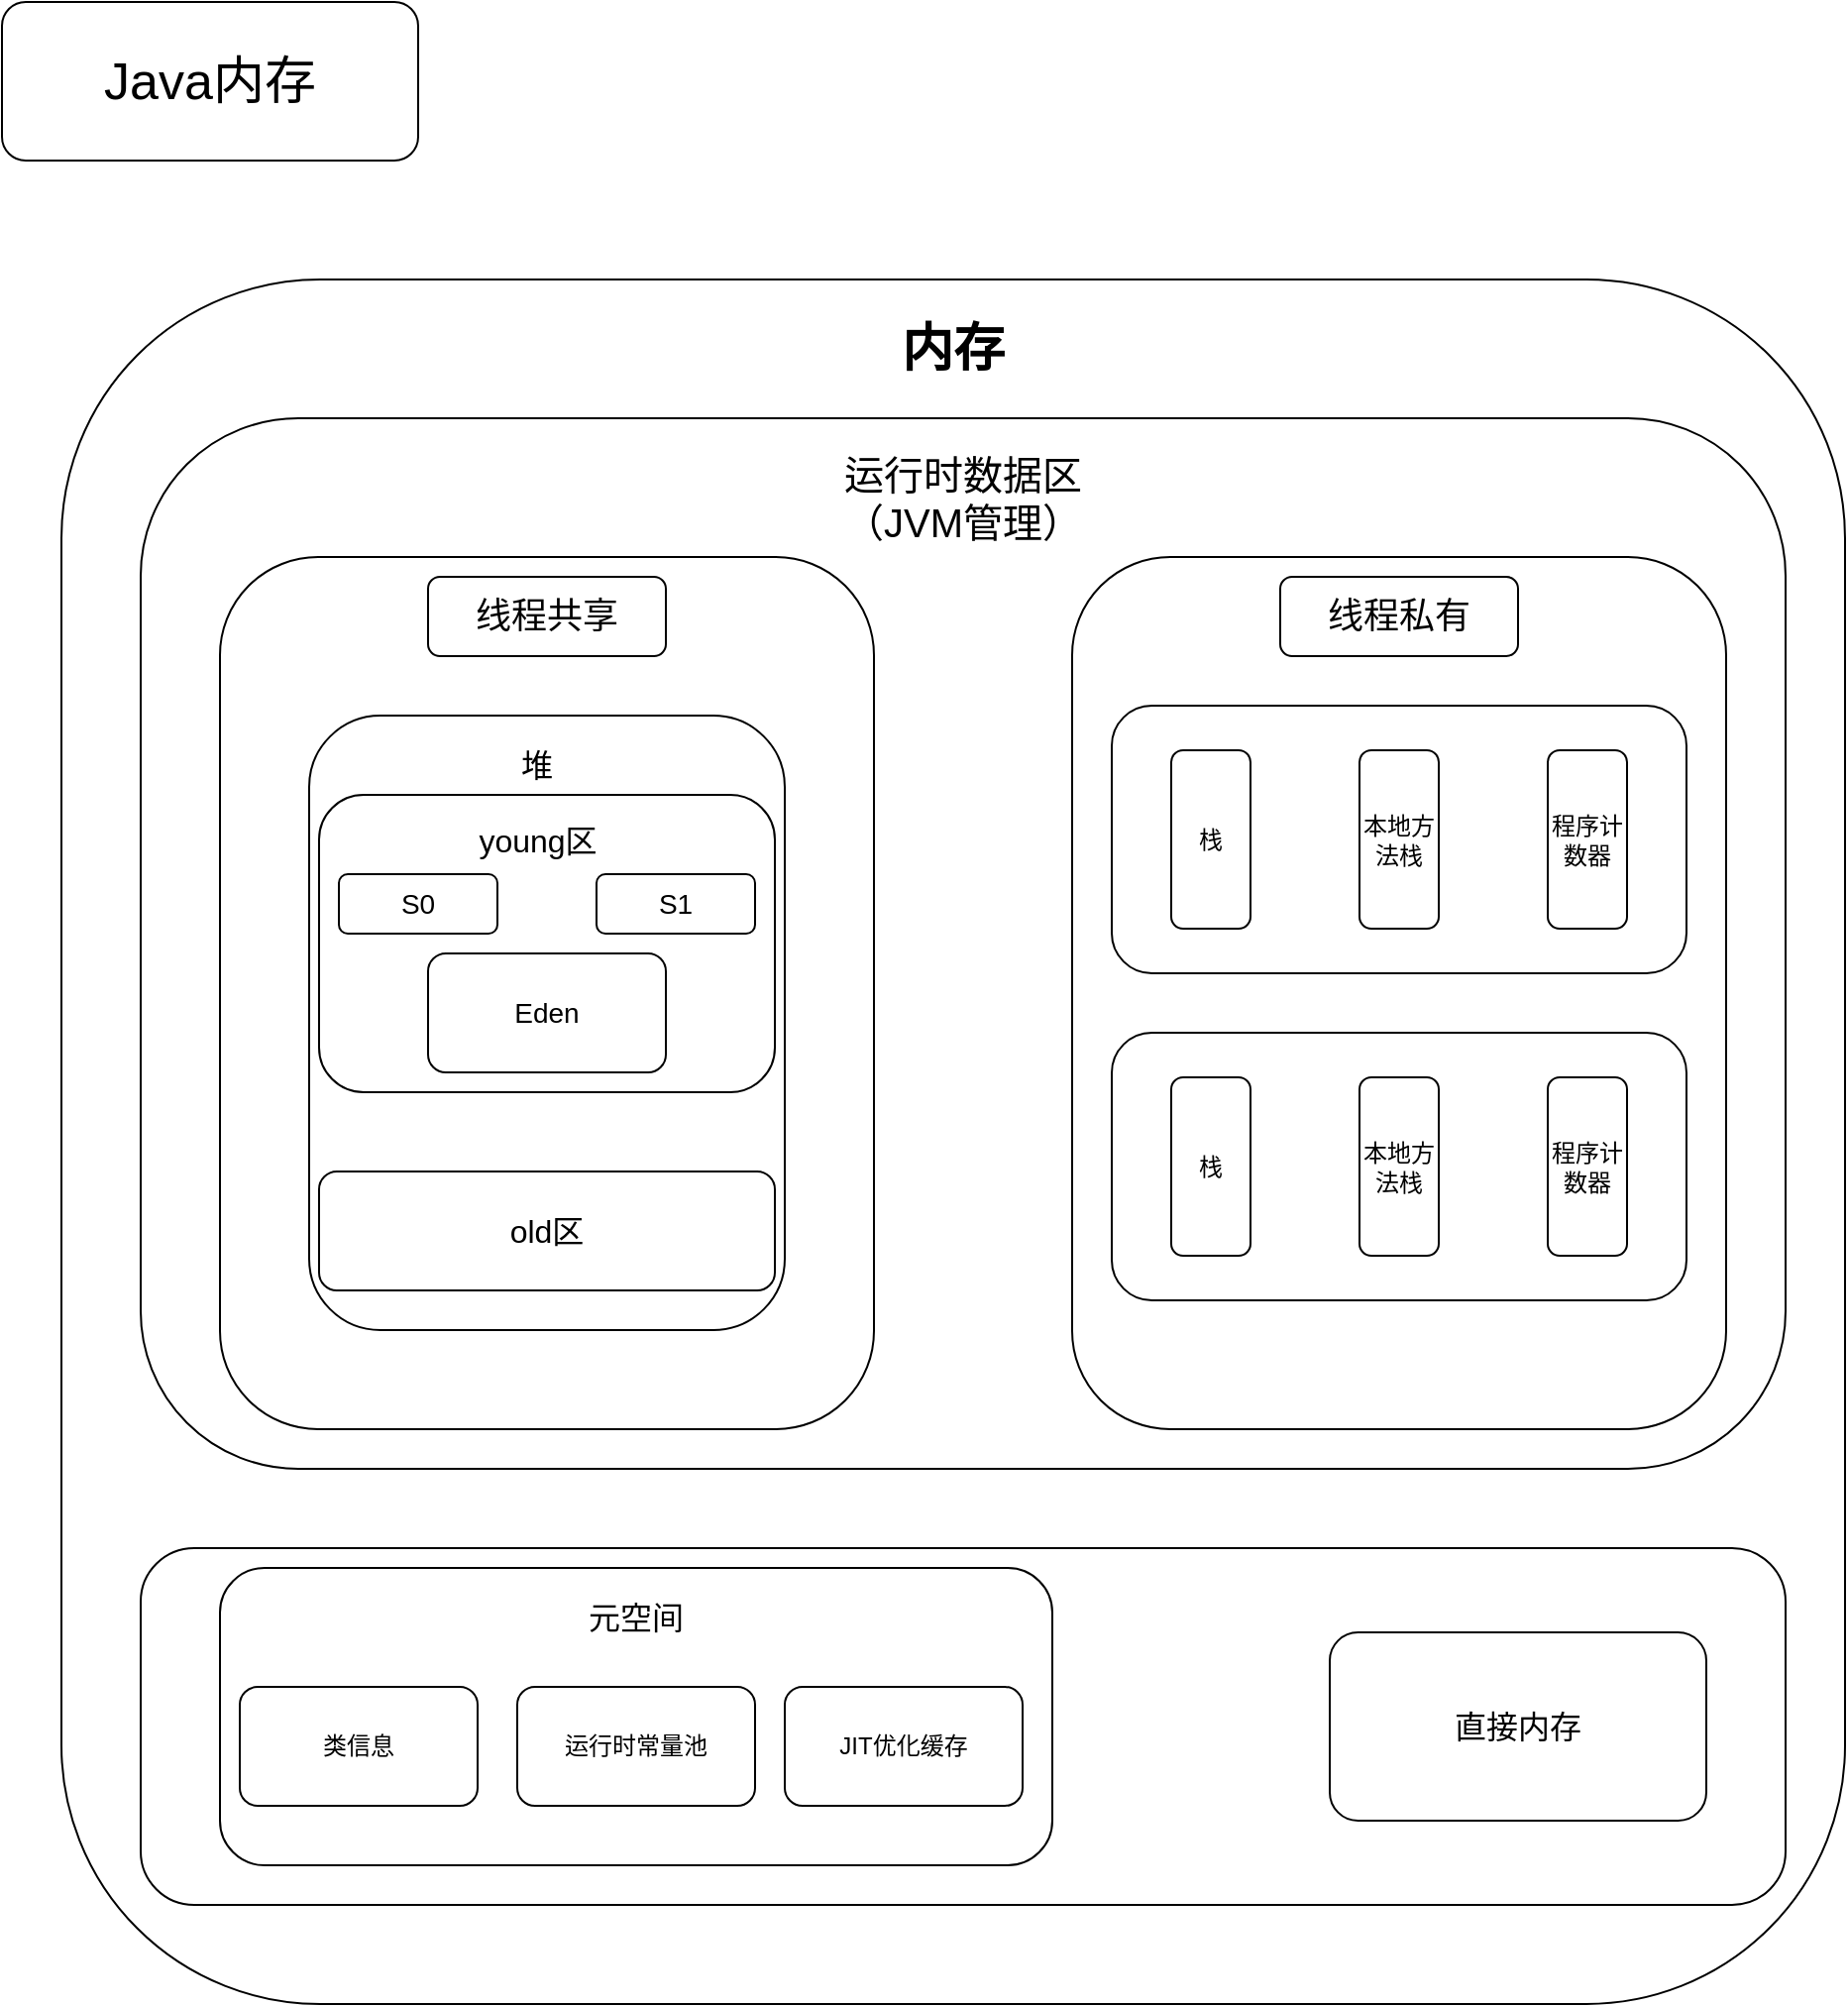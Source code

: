 <mxfile version="27.1.4">
  <diagram name="第 1 页" id="I5WMgqBB8YiZXiteyFUZ">
    <mxGraphModel dx="1042" dy="562" grid="1" gridSize="10" guides="1" tooltips="1" connect="1" arrows="1" fold="1" page="1" pageScale="1" pageWidth="827" pageHeight="1169" math="0" shadow="0">
      <root>
        <mxCell id="0" />
        <mxCell id="1" parent="0" />
        <mxCell id="KyOsXFHxeQDrwMk6h1Q3-1" value="&lt;font style=&quot;font-size: 26px;&quot;&gt;Java内存&lt;/font&gt;" style="rounded=1;whiteSpace=wrap;html=1;" parent="1" vertex="1">
          <mxGeometry x="20" y="10" width="210" height="80" as="geometry" />
        </mxCell>
        <mxCell id="KyOsXFHxeQDrwMk6h1Q3-7" value="" style="rounded=1;whiteSpace=wrap;html=1;" parent="1" vertex="1">
          <mxGeometry x="50" y="150" width="900" height="870" as="geometry" />
        </mxCell>
        <mxCell id="KyOsXFHxeQDrwMk6h1Q3-8" value="" style="rounded=1;whiteSpace=wrap;html=1;" parent="1" vertex="1">
          <mxGeometry x="90" y="220" width="830" height="530" as="geometry" />
        </mxCell>
        <mxCell id="KyOsXFHxeQDrwMk6h1Q3-12" value="" style="rounded=1;whiteSpace=wrap;html=1;" parent="1" vertex="1">
          <mxGeometry x="90" y="790" width="830" height="180" as="geometry" />
        </mxCell>
        <mxCell id="ghnJ802TNV-xx4-BfUkp-1" value="" style="rounded=1;whiteSpace=wrap;html=1;" vertex="1" parent="1">
          <mxGeometry x="130" y="290" width="330" height="440" as="geometry" />
        </mxCell>
        <mxCell id="ghnJ802TNV-xx4-BfUkp-3" value="&lt;b&gt;&lt;font style=&quot;font-size: 26px;&quot;&gt;内存&lt;/font&gt;&lt;/b&gt;" style="rounded=1;whiteSpace=wrap;html=1;strokeColor=none;" vertex="1" parent="1">
          <mxGeometry x="440" y="160" width="120" height="50" as="geometry" />
        </mxCell>
        <mxCell id="ghnJ802TNV-xx4-BfUkp-4" value="&lt;font style=&quot;font-size: 20px;&quot;&gt;运行时数据区&lt;/font&gt;&lt;div&gt;&lt;font style=&quot;font-size: 20px;&quot;&gt;（JVM管理）&lt;/font&gt;&lt;/div&gt;" style="rounded=1;whiteSpace=wrap;html=1;strokeColor=none;" vertex="1" parent="1">
          <mxGeometry x="435" y="230" width="140" height="60" as="geometry" />
        </mxCell>
        <mxCell id="ghnJ802TNV-xx4-BfUkp-5" value="" style="rounded=1;whiteSpace=wrap;html=1;" vertex="1" parent="1">
          <mxGeometry x="560" y="290" width="330" height="440" as="geometry" />
        </mxCell>
        <mxCell id="ghnJ802TNV-xx4-BfUkp-6" value="&lt;font style=&quot;font-size: 18px;&quot;&gt;线程共享&lt;/font&gt;" style="rounded=1;whiteSpace=wrap;html=1;" vertex="1" parent="1">
          <mxGeometry x="235" y="300" width="120" height="40" as="geometry" />
        </mxCell>
        <mxCell id="ghnJ802TNV-xx4-BfUkp-7" value="&lt;font style=&quot;font-size: 18px;&quot;&gt;线程私有&lt;/font&gt;" style="rounded=1;whiteSpace=wrap;html=1;" vertex="1" parent="1">
          <mxGeometry x="665" y="300" width="120" height="40" as="geometry" />
        </mxCell>
        <mxCell id="ghnJ802TNV-xx4-BfUkp-8" value="" style="rounded=1;whiteSpace=wrap;html=1;" vertex="1" parent="1">
          <mxGeometry x="175" y="370" width="240" height="310" as="geometry" />
        </mxCell>
        <mxCell id="ghnJ802TNV-xx4-BfUkp-9" value="&lt;font style=&quot;font-size: 16px;&quot;&gt;堆&lt;/font&gt;" style="rounded=1;whiteSpace=wrap;html=1;strokeColor=none;" vertex="1" parent="1">
          <mxGeometry x="230" y="380" width="120" height="30" as="geometry" />
        </mxCell>
        <mxCell id="ghnJ802TNV-xx4-BfUkp-10" value="" style="rounded=1;whiteSpace=wrap;html=1;" vertex="1" parent="1">
          <mxGeometry x="580" y="365" width="290" height="135" as="geometry" />
        </mxCell>
        <mxCell id="ghnJ802TNV-xx4-BfUkp-12" value="栈" style="rounded=1;whiteSpace=wrap;html=1;" vertex="1" parent="1">
          <mxGeometry x="610" y="387.5" width="40" height="90" as="geometry" />
        </mxCell>
        <mxCell id="ghnJ802TNV-xx4-BfUkp-13" value="本地方法栈" style="rounded=1;whiteSpace=wrap;html=1;" vertex="1" parent="1">
          <mxGeometry x="705" y="387.5" width="40" height="90" as="geometry" />
        </mxCell>
        <mxCell id="ghnJ802TNV-xx4-BfUkp-14" value="程序计数器" style="rounded=1;whiteSpace=wrap;html=1;" vertex="1" parent="1">
          <mxGeometry x="800" y="387.5" width="40" height="90" as="geometry" />
        </mxCell>
        <mxCell id="ghnJ802TNV-xx4-BfUkp-16" value="" style="rounded=1;whiteSpace=wrap;html=1;" vertex="1" parent="1">
          <mxGeometry x="580" y="530" width="290" height="135" as="geometry" />
        </mxCell>
        <mxCell id="ghnJ802TNV-xx4-BfUkp-17" value="栈" style="rounded=1;whiteSpace=wrap;html=1;" vertex="1" parent="1">
          <mxGeometry x="610" y="552.5" width="40" height="90" as="geometry" />
        </mxCell>
        <mxCell id="ghnJ802TNV-xx4-BfUkp-18" value="本地方法栈" style="rounded=1;whiteSpace=wrap;html=1;" vertex="1" parent="1">
          <mxGeometry x="705" y="552.5" width="40" height="90" as="geometry" />
        </mxCell>
        <mxCell id="ghnJ802TNV-xx4-BfUkp-19" value="程序计数器" style="rounded=1;whiteSpace=wrap;html=1;" vertex="1" parent="1">
          <mxGeometry x="800" y="552.5" width="40" height="90" as="geometry" />
        </mxCell>
        <mxCell id="ghnJ802TNV-xx4-BfUkp-20" value="" style="rounded=1;whiteSpace=wrap;html=1;" vertex="1" parent="1">
          <mxGeometry x="130" y="800" width="420" height="150" as="geometry" />
        </mxCell>
        <mxCell id="ghnJ802TNV-xx4-BfUkp-21" value="&lt;font style=&quot;font-size: 16px;&quot;&gt;直接内存&lt;/font&gt;" style="rounded=1;whiteSpace=wrap;html=1;" vertex="1" parent="1">
          <mxGeometry x="690" y="832.5" width="190" height="95" as="geometry" />
        </mxCell>
        <mxCell id="ghnJ802TNV-xx4-BfUkp-22" value="" style="rounded=1;whiteSpace=wrap;html=1;" vertex="1" parent="1">
          <mxGeometry x="180" y="410" width="230" height="150" as="geometry" />
        </mxCell>
        <mxCell id="ghnJ802TNV-xx4-BfUkp-23" value="&lt;font style=&quot;font-size: 16px;&quot;&gt;old区&lt;/font&gt;" style="rounded=1;whiteSpace=wrap;html=1;" vertex="1" parent="1">
          <mxGeometry x="180" y="600" width="230" height="60" as="geometry" />
        </mxCell>
        <mxCell id="ghnJ802TNV-xx4-BfUkp-24" value="&lt;font style=&quot;font-size: 16px;&quot;&gt;young区&lt;/font&gt;" style="rounded=1;whiteSpace=wrap;html=1;strokeColor=none;" vertex="1" parent="1">
          <mxGeometry x="232.5" y="422.5" width="115" height="20" as="geometry" />
        </mxCell>
        <mxCell id="ghnJ802TNV-xx4-BfUkp-25" value="&lt;font style=&quot;font-size: 14px;&quot;&gt;S0&lt;/font&gt;" style="rounded=1;whiteSpace=wrap;html=1;" vertex="1" parent="1">
          <mxGeometry x="190" y="450" width="80" height="30" as="geometry" />
        </mxCell>
        <mxCell id="ghnJ802TNV-xx4-BfUkp-26" value="&lt;font style=&quot;font-size: 14px;&quot;&gt;S1&lt;/font&gt;" style="rounded=1;whiteSpace=wrap;html=1;" vertex="1" parent="1">
          <mxGeometry x="320" y="450" width="80" height="30" as="geometry" />
        </mxCell>
        <mxCell id="ghnJ802TNV-xx4-BfUkp-27" value="&lt;font style=&quot;font-size: 14px;&quot;&gt;Eden&lt;/font&gt;" style="rounded=1;whiteSpace=wrap;html=1;" vertex="1" parent="1">
          <mxGeometry x="235" y="490" width="120" height="60" as="geometry" />
        </mxCell>
        <mxCell id="ghnJ802TNV-xx4-BfUkp-28" value="&lt;font style=&quot;font-size: 16px;&quot;&gt;元空间&lt;/font&gt;" style="rounded=1;whiteSpace=wrap;html=1;strokeColor=none;" vertex="1" parent="1">
          <mxGeometry x="270" y="810" width="140" height="30" as="geometry" />
        </mxCell>
        <mxCell id="ghnJ802TNV-xx4-BfUkp-29" value="类信息" style="rounded=1;whiteSpace=wrap;html=1;" vertex="1" parent="1">
          <mxGeometry x="140" y="860" width="120" height="60" as="geometry" />
        </mxCell>
        <mxCell id="ghnJ802TNV-xx4-BfUkp-30" value="运行时常量池" style="rounded=1;whiteSpace=wrap;html=1;" vertex="1" parent="1">
          <mxGeometry x="280" y="860" width="120" height="60" as="geometry" />
        </mxCell>
        <mxCell id="ghnJ802TNV-xx4-BfUkp-31" value="JIT优化缓存" style="rounded=1;whiteSpace=wrap;html=1;" vertex="1" parent="1">
          <mxGeometry x="415" y="860" width="120" height="60" as="geometry" />
        </mxCell>
      </root>
    </mxGraphModel>
  </diagram>
</mxfile>
